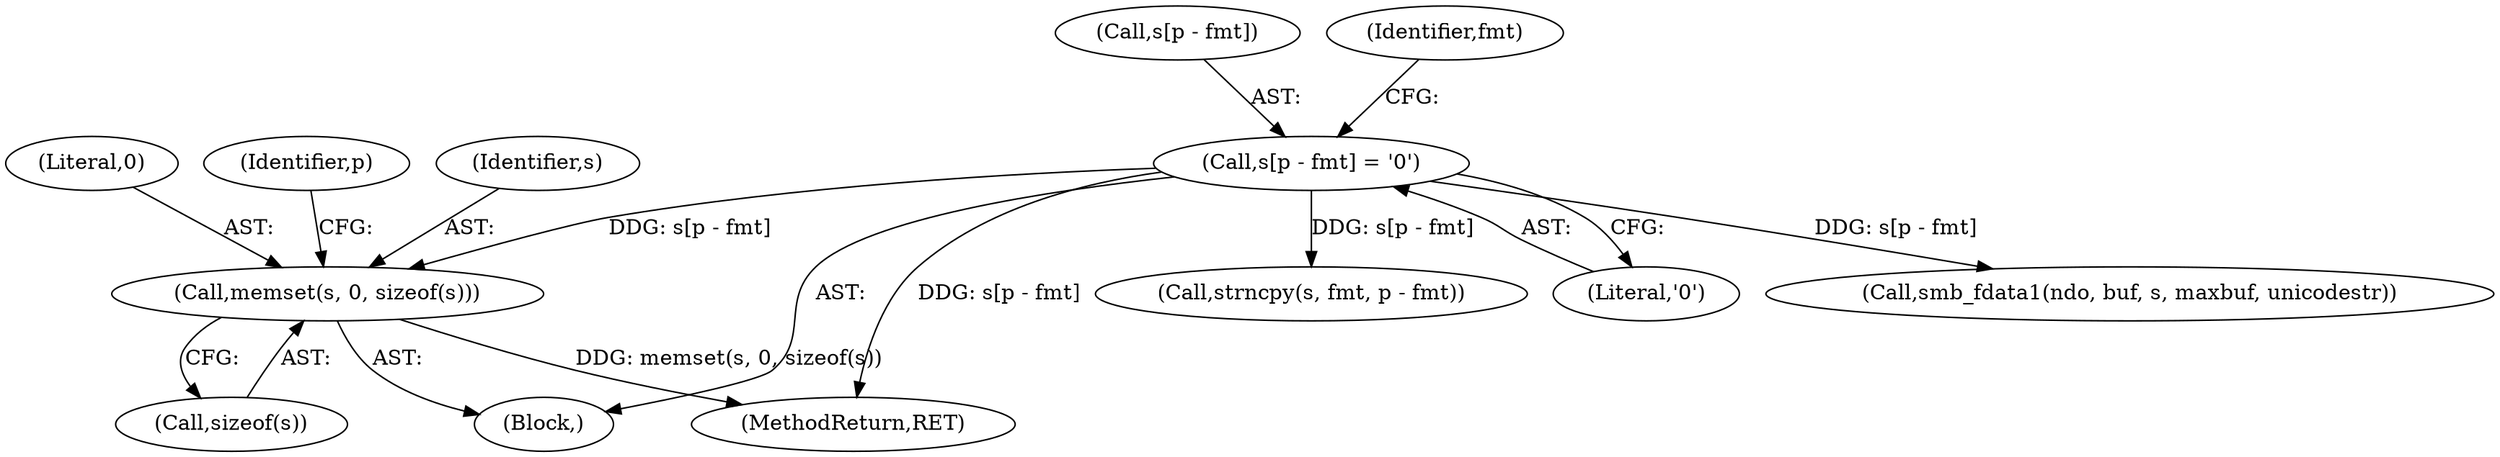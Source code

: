 digraph "0_tcpdump_24182d959f661327525a20d9a94c98a8ec016778@API" {
"1000202" [label="(Call,memset(s, 0, sizeof(s)))"];
"1000232" [label="(Call,s[p - fmt] = '\0')"];
"1000205" [label="(Call,sizeof(s))"];
"1000204" [label="(Literal,0)"];
"1000238" [label="(Literal,'\0')"];
"1000233" [label="(Call,s[p - fmt])"];
"1000240" [label="(Identifier,fmt)"];
"1000122" [label="(Block,)"];
"1000302" [label="(MethodReturn,RET)"];
"1000208" [label="(Identifier,p)"];
"1000203" [label="(Identifier,s)"];
"1000202" [label="(Call,memset(s, 0, sizeof(s)))"];
"1000226" [label="(Call,strncpy(s, fmt, p - fmt))"];
"1000246" [label="(Call,smb_fdata1(ndo, buf, s, maxbuf, unicodestr))"];
"1000232" [label="(Call,s[p - fmt] = '\0')"];
"1000202" -> "1000122"  [label="AST: "];
"1000202" -> "1000205"  [label="CFG: "];
"1000203" -> "1000202"  [label="AST: "];
"1000204" -> "1000202"  [label="AST: "];
"1000205" -> "1000202"  [label="AST: "];
"1000208" -> "1000202"  [label="CFG: "];
"1000202" -> "1000302"  [label="DDG: memset(s, 0, sizeof(s))"];
"1000232" -> "1000202"  [label="DDG: s[p - fmt]"];
"1000232" -> "1000122"  [label="AST: "];
"1000232" -> "1000238"  [label="CFG: "];
"1000233" -> "1000232"  [label="AST: "];
"1000238" -> "1000232"  [label="AST: "];
"1000240" -> "1000232"  [label="CFG: "];
"1000232" -> "1000302"  [label="DDG: s[p - fmt]"];
"1000232" -> "1000226"  [label="DDG: s[p - fmt]"];
"1000232" -> "1000246"  [label="DDG: s[p - fmt]"];
}
